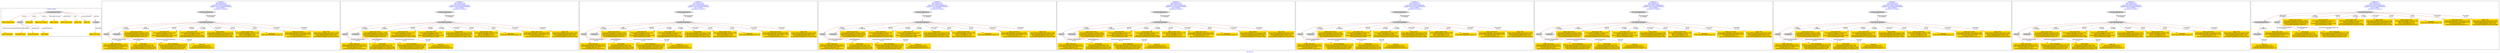 digraph n0 {
fontcolor="blue"
remincross="true"
label="s02-dma.csv"
subgraph cluster_0 {
label="1-correct model"
n2[style="filled",color="white",fillcolor="lightgray",label="CulturalHeritageObject1"];
n3[shape="plaintext",style="filled",fillcolor="gold",label="Object Earliest Date"];
n4[style="filled",color="white",fillcolor="lightgray",label="Person1"];
n5[shape="plaintext",style="filled",fillcolor="gold",label="dimensions"];
n6[shape="plaintext",style="filled",fillcolor="gold",label="Object Facet Value 1"];
n7[shape="plaintext",style="filled",fillcolor="gold",label="Object Rights"];
n8[shape="plaintext",style="filled",fillcolor="gold",label="Object Link Source"];
n9[shape="plaintext",style="filled",fillcolor="gold",label="Object Title"];
n10[shape="plaintext",style="filled",fillcolor="gold",label="Object ID"];
n11[style="filled",color="white",fillcolor="lightgray",label="Concept2"];
n12[shape="plaintext",style="filled",fillcolor="gold",label="Artist Nationality"];
n13[shape="plaintext",style="filled",fillcolor="gold",label="Artist Birth Date"];
n14[shape="plaintext",style="filled",fillcolor="gold",label="Artist Death Date"];
n15[shape="plaintext",style="filled",fillcolor="gold",label="Artist Name"];
n16[shape="plaintext",style="filled",fillcolor="gold",label="Object Work Type"];
}
subgraph cluster_1 {
label="candidate 0\nlink coherence:0.8\nnode coherence:0.8\nconfidence:0.6335270669989166\nmapping score:0.6028423556663055\ncost:212.98425\n-precision:0.47-recall:0.5"
n18[style="filled",color="white",fillcolor="lightgray",label="CulturalHeritageObject1"];
n19[style="filled",color="white",fillcolor="lightgray",label="Person1"];
n20[style="filled",color="white",fillcolor="lightgray",label="Document1"];
n21[style="filled",color="white",fillcolor="lightgray",label="EuropeanaAggregation1"];
n22[shape="plaintext",style="filled",fillcolor="gold",label="Object Facet Value 1\n[CulturalHeritageObject,medium,0.869]\n[CulturalHeritageObject,description,0.124]\n[Person,biographicalInformation,0.007]\n[CulturalHeritageObject,extent,0.0]"];
n23[shape="plaintext",style="filled",fillcolor="gold",label="Artist Birth Date\n[CulturalHeritageObject,created,0.54]\n[Person,dateOfBirth,0.214]\n[CulturalHeritageObject,description,0.149]\n[Person,dateOfDeath,0.096]"];
n24[shape="plaintext",style="filled",fillcolor="gold",label="Object Work Type\n[Person,biographicalInformation,0.657]\n[CulturalHeritageObject,description,0.322]\n[Concept,prefLabel,0.011]\n[CulturalHeritageObject,medium,0.01]"];
n25[shape="plaintext",style="filled",fillcolor="gold",label="Artist Name\n[Person,nameOfThePerson,0.575]\n[CulturalHeritageObject,title,0.186]\n[CulturalHeritageObject,description,0.166]\n[CulturalHeritageObject,provenance,0.072]"];
n26[shape="plaintext",style="filled",fillcolor="gold",label="Artist Death Date\n[CulturalHeritageObject,created,0.418]\n[Person,dateOfDeath,0.403]\n[Person,biographicalInformation,0.091]\n[CulturalHeritageObject,description,0.088]"];
n27[shape="plaintext",style="filled",fillcolor="gold",label="Object Rights\n[CulturalHeritageObject,provenance,0.679]\n[CulturalHeritageObject,rightsHolder,0.124]\n[Person,biographicalInformation,0.108]\n[CulturalHeritageObject,description,0.089]"];
n28[shape="plaintext",style="filled",fillcolor="gold",label="Object Earliest Date\n[CulturalHeritageObject,created,0.706]\n[Person,dateOfBirth,0.147]\n[Person,dateOfDeath,0.076]\n[Person,biographicalInformation,0.072]"];
n29[shape="plaintext",style="filled",fillcolor="gold",label="dimensions\n[CulturalHeritageObject,extent,1.0]"];
n30[shape="plaintext",style="filled",fillcolor="gold",label="Artist Nationality\n[Person,countryAssociatedWithThePerson,0.726]\n[CulturalHeritageObject,provenance,0.114]\n[CulturalHeritageObject,description,0.096]\n[Person,biographicalInformation,0.063]"];
n31[shape="plaintext",style="filled",fillcolor="gold",label="Object Link Source\n[CulturalHeritageObject,provenance,0.561]\n[CulturalHeritageObject,rightsHolder,0.201]\n[Concept,prefLabel,0.127]\n[Person,biographicalInformation,0.11]"];
n32[shape="plaintext",style="filled",fillcolor="gold",label="Object Title\n[CulturalHeritageObject,description,0.445]\n[Person,biographicalInformation,0.322]\n[CulturalHeritageObject,title,0.164]\n[CulturalHeritageObject,provenance,0.069]"];
n33[shape="plaintext",style="filled",fillcolor="gold",label="Object ID\n[Document,classLink,0.425]\n[Person,nameOfThePerson,0.425]\n[CulturalHeritageObject,description,0.15]"];
}
subgraph cluster_2 {
label="candidate 1\nlink coherence:0.8\nnode coherence:0.8\nconfidence:0.6335270669989166\nmapping score:0.6028423556663055\ncost:212.98425\n-precision:0.47-recall:0.5"
n35[style="filled",color="white",fillcolor="lightgray",label="CulturalHeritageObject1"];
n36[style="filled",color="white",fillcolor="lightgray",label="Person1"];
n37[style="filled",color="white",fillcolor="lightgray",label="Document1"];
n38[style="filled",color="white",fillcolor="lightgray",label="EuropeanaAggregation1"];
n39[shape="plaintext",style="filled",fillcolor="gold",label="Object Facet Value 1\n[CulturalHeritageObject,medium,0.869]\n[CulturalHeritageObject,description,0.124]\n[Person,biographicalInformation,0.007]\n[CulturalHeritageObject,extent,0.0]"];
n40[shape="plaintext",style="filled",fillcolor="gold",label="Artist Death Date\n[CulturalHeritageObject,created,0.418]\n[Person,dateOfDeath,0.403]\n[Person,biographicalInformation,0.091]\n[CulturalHeritageObject,description,0.088]"];
n41[shape="plaintext",style="filled",fillcolor="gold",label="Object Work Type\n[Person,biographicalInformation,0.657]\n[CulturalHeritageObject,description,0.322]\n[Concept,prefLabel,0.011]\n[CulturalHeritageObject,medium,0.01]"];
n42[shape="plaintext",style="filled",fillcolor="gold",label="Artist Name\n[Person,nameOfThePerson,0.575]\n[CulturalHeritageObject,title,0.186]\n[CulturalHeritageObject,description,0.166]\n[CulturalHeritageObject,provenance,0.072]"];
n43[shape="plaintext",style="filled",fillcolor="gold",label="Artist Birth Date\n[CulturalHeritageObject,created,0.54]\n[Person,dateOfBirth,0.214]\n[CulturalHeritageObject,description,0.149]\n[Person,dateOfDeath,0.096]"];
n44[shape="plaintext",style="filled",fillcolor="gold",label="Object Rights\n[CulturalHeritageObject,provenance,0.679]\n[CulturalHeritageObject,rightsHolder,0.124]\n[Person,biographicalInformation,0.108]\n[CulturalHeritageObject,description,0.089]"];
n45[shape="plaintext",style="filled",fillcolor="gold",label="Object Earliest Date\n[CulturalHeritageObject,created,0.706]\n[Person,dateOfBirth,0.147]\n[Person,dateOfDeath,0.076]\n[Person,biographicalInformation,0.072]"];
n46[shape="plaintext",style="filled",fillcolor="gold",label="dimensions\n[CulturalHeritageObject,extent,1.0]"];
n47[shape="plaintext",style="filled",fillcolor="gold",label="Artist Nationality\n[Person,countryAssociatedWithThePerson,0.726]\n[CulturalHeritageObject,provenance,0.114]\n[CulturalHeritageObject,description,0.096]\n[Person,biographicalInformation,0.063]"];
n48[shape="plaintext",style="filled",fillcolor="gold",label="Object Link Source\n[CulturalHeritageObject,provenance,0.561]\n[CulturalHeritageObject,rightsHolder,0.201]\n[Concept,prefLabel,0.127]\n[Person,biographicalInformation,0.11]"];
n49[shape="plaintext",style="filled",fillcolor="gold",label="Object Title\n[CulturalHeritageObject,description,0.445]\n[Person,biographicalInformation,0.322]\n[CulturalHeritageObject,title,0.164]\n[CulturalHeritageObject,provenance,0.069]"];
n50[shape="plaintext",style="filled",fillcolor="gold",label="Object ID\n[Document,classLink,0.425]\n[Person,nameOfThePerson,0.425]\n[CulturalHeritageObject,description,0.15]"];
}
subgraph cluster_3 {
label="candidate 2\nlink coherence:0.8\nnode coherence:0.8\nconfidence:0.6335270669989166\nmapping score:0.6028423556663055\ncost:212.98425\n-precision:0.47-recall:0.5"
n52[style="filled",color="white",fillcolor="lightgray",label="CulturalHeritageObject1"];
n53[style="filled",color="white",fillcolor="lightgray",label="Person1"];
n54[style="filled",color="white",fillcolor="lightgray",label="Document2"];
n55[style="filled",color="white",fillcolor="lightgray",label="EuropeanaAggregation1"];
n56[shape="plaintext",style="filled",fillcolor="gold",label="Object Facet Value 1\n[CulturalHeritageObject,medium,0.869]\n[CulturalHeritageObject,description,0.124]\n[Person,biographicalInformation,0.007]\n[CulturalHeritageObject,extent,0.0]"];
n57[shape="plaintext",style="filled",fillcolor="gold",label="Artist Birth Date\n[CulturalHeritageObject,created,0.54]\n[Person,dateOfBirth,0.214]\n[CulturalHeritageObject,description,0.149]\n[Person,dateOfDeath,0.096]"];
n58[shape="plaintext",style="filled",fillcolor="gold",label="Object Work Type\n[Person,biographicalInformation,0.657]\n[CulturalHeritageObject,description,0.322]\n[Concept,prefLabel,0.011]\n[CulturalHeritageObject,medium,0.01]"];
n59[shape="plaintext",style="filled",fillcolor="gold",label="Artist Name\n[Person,nameOfThePerson,0.575]\n[CulturalHeritageObject,title,0.186]\n[CulturalHeritageObject,description,0.166]\n[CulturalHeritageObject,provenance,0.072]"];
n60[shape="plaintext",style="filled",fillcolor="gold",label="Artist Death Date\n[CulturalHeritageObject,created,0.418]\n[Person,dateOfDeath,0.403]\n[Person,biographicalInformation,0.091]\n[CulturalHeritageObject,description,0.088]"];
n61[shape="plaintext",style="filled",fillcolor="gold",label="Object Rights\n[CulturalHeritageObject,provenance,0.679]\n[CulturalHeritageObject,rightsHolder,0.124]\n[Person,biographicalInformation,0.108]\n[CulturalHeritageObject,description,0.089]"];
n62[shape="plaintext",style="filled",fillcolor="gold",label="Object Earliest Date\n[CulturalHeritageObject,created,0.706]\n[Person,dateOfBirth,0.147]\n[Person,dateOfDeath,0.076]\n[Person,biographicalInformation,0.072]"];
n63[shape="plaintext",style="filled",fillcolor="gold",label="Object ID\n[Document,classLink,0.425]\n[Person,nameOfThePerson,0.425]\n[CulturalHeritageObject,description,0.15]"];
n64[shape="plaintext",style="filled",fillcolor="gold",label="dimensions\n[CulturalHeritageObject,extent,1.0]"];
n65[shape="plaintext",style="filled",fillcolor="gold",label="Artist Nationality\n[Person,countryAssociatedWithThePerson,0.726]\n[CulturalHeritageObject,provenance,0.114]\n[CulturalHeritageObject,description,0.096]\n[Person,biographicalInformation,0.063]"];
n66[shape="plaintext",style="filled",fillcolor="gold",label="Object Link Source\n[CulturalHeritageObject,provenance,0.561]\n[CulturalHeritageObject,rightsHolder,0.201]\n[Concept,prefLabel,0.127]\n[Person,biographicalInformation,0.11]"];
n67[shape="plaintext",style="filled",fillcolor="gold",label="Object Title\n[CulturalHeritageObject,description,0.445]\n[Person,biographicalInformation,0.322]\n[CulturalHeritageObject,title,0.164]\n[CulturalHeritageObject,provenance,0.069]"];
}
subgraph cluster_4 {
label="candidate 3\nlink coherence:0.8\nnode coherence:0.8\nconfidence:0.6335270669989166\nmapping score:0.6028423556663055\ncost:212.98425\n-precision:0.47-recall:0.5"
n69[style="filled",color="white",fillcolor="lightgray",label="CulturalHeritageObject1"];
n70[style="filled",color="white",fillcolor="lightgray",label="Person1"];
n71[style="filled",color="white",fillcolor="lightgray",label="Document2"];
n72[style="filled",color="white",fillcolor="lightgray",label="EuropeanaAggregation1"];
n73[shape="plaintext",style="filled",fillcolor="gold",label="Object Facet Value 1\n[CulturalHeritageObject,medium,0.869]\n[CulturalHeritageObject,description,0.124]\n[Person,biographicalInformation,0.007]\n[CulturalHeritageObject,extent,0.0]"];
n74[shape="plaintext",style="filled",fillcolor="gold",label="Artist Death Date\n[CulturalHeritageObject,created,0.418]\n[Person,dateOfDeath,0.403]\n[Person,biographicalInformation,0.091]\n[CulturalHeritageObject,description,0.088]"];
n75[shape="plaintext",style="filled",fillcolor="gold",label="Object Work Type\n[Person,biographicalInformation,0.657]\n[CulturalHeritageObject,description,0.322]\n[Concept,prefLabel,0.011]\n[CulturalHeritageObject,medium,0.01]"];
n76[shape="plaintext",style="filled",fillcolor="gold",label="Artist Name\n[Person,nameOfThePerson,0.575]\n[CulturalHeritageObject,title,0.186]\n[CulturalHeritageObject,description,0.166]\n[CulturalHeritageObject,provenance,0.072]"];
n77[shape="plaintext",style="filled",fillcolor="gold",label="Artist Birth Date\n[CulturalHeritageObject,created,0.54]\n[Person,dateOfBirth,0.214]\n[CulturalHeritageObject,description,0.149]\n[Person,dateOfDeath,0.096]"];
n78[shape="plaintext",style="filled",fillcolor="gold",label="Object Rights\n[CulturalHeritageObject,provenance,0.679]\n[CulturalHeritageObject,rightsHolder,0.124]\n[Person,biographicalInformation,0.108]\n[CulturalHeritageObject,description,0.089]"];
n79[shape="plaintext",style="filled",fillcolor="gold",label="Object Earliest Date\n[CulturalHeritageObject,created,0.706]\n[Person,dateOfBirth,0.147]\n[Person,dateOfDeath,0.076]\n[Person,biographicalInformation,0.072]"];
n80[shape="plaintext",style="filled",fillcolor="gold",label="Object ID\n[Document,classLink,0.425]\n[Person,nameOfThePerson,0.425]\n[CulturalHeritageObject,description,0.15]"];
n81[shape="plaintext",style="filled",fillcolor="gold",label="dimensions\n[CulturalHeritageObject,extent,1.0]"];
n82[shape="plaintext",style="filled",fillcolor="gold",label="Artist Nationality\n[Person,countryAssociatedWithThePerson,0.726]\n[CulturalHeritageObject,provenance,0.114]\n[CulturalHeritageObject,description,0.096]\n[Person,biographicalInformation,0.063]"];
n83[shape="plaintext",style="filled",fillcolor="gold",label="Object Link Source\n[CulturalHeritageObject,provenance,0.561]\n[CulturalHeritageObject,rightsHolder,0.201]\n[Concept,prefLabel,0.127]\n[Person,biographicalInformation,0.11]"];
n84[shape="plaintext",style="filled",fillcolor="gold",label="Object Title\n[CulturalHeritageObject,description,0.445]\n[Person,biographicalInformation,0.322]\n[CulturalHeritageObject,title,0.164]\n[CulturalHeritageObject,provenance,0.069]"];
}
subgraph cluster_5 {
label="candidate 4\nlink coherence:0.8\nnode coherence:0.8\nconfidence:0.6335270669989166\nmapping score:0.6028423556663055\ncost:212.98425\n-precision:0.47-recall:0.5"
n86[style="filled",color="white",fillcolor="lightgray",label="CulturalHeritageObject1"];
n87[style="filled",color="white",fillcolor="lightgray",label="Person1"];
n88[style="filled",color="white",fillcolor="lightgray",label="Document1"];
n89[style="filled",color="white",fillcolor="lightgray",label="EuropeanaAggregation1"];
n90[shape="plaintext",style="filled",fillcolor="gold",label="Object Facet Value 1\n[CulturalHeritageObject,medium,0.869]\n[CulturalHeritageObject,description,0.124]\n[Person,biographicalInformation,0.007]\n[CulturalHeritageObject,extent,0.0]"];
n91[shape="plaintext",style="filled",fillcolor="gold",label="Artist Birth Date\n[CulturalHeritageObject,created,0.54]\n[Person,dateOfBirth,0.214]\n[CulturalHeritageObject,description,0.149]\n[Person,dateOfDeath,0.096]"];
n92[shape="plaintext",style="filled",fillcolor="gold",label="Object Work Type\n[Person,biographicalInformation,0.657]\n[CulturalHeritageObject,description,0.322]\n[Concept,prefLabel,0.011]\n[CulturalHeritageObject,medium,0.01]"];
n93[shape="plaintext",style="filled",fillcolor="gold",label="Artist Name\n[Person,nameOfThePerson,0.575]\n[CulturalHeritageObject,title,0.186]\n[CulturalHeritageObject,description,0.166]\n[CulturalHeritageObject,provenance,0.072]"];
n94[shape="plaintext",style="filled",fillcolor="gold",label="Artist Death Date\n[CulturalHeritageObject,created,0.418]\n[Person,dateOfDeath,0.403]\n[Person,biographicalInformation,0.091]\n[CulturalHeritageObject,description,0.088]"];
n95[shape="plaintext",style="filled",fillcolor="gold",label="Object Earliest Date\n[CulturalHeritageObject,created,0.706]\n[Person,dateOfBirth,0.147]\n[Person,dateOfDeath,0.076]\n[Person,biographicalInformation,0.072]"];
n96[shape="plaintext",style="filled",fillcolor="gold",label="Object Link Source\n[CulturalHeritageObject,provenance,0.561]\n[CulturalHeritageObject,rightsHolder,0.201]\n[Concept,prefLabel,0.127]\n[Person,biographicalInformation,0.11]"];
n97[shape="plaintext",style="filled",fillcolor="gold",label="dimensions\n[CulturalHeritageObject,extent,1.0]"];
n98[shape="plaintext",style="filled",fillcolor="gold",label="Artist Nationality\n[Person,countryAssociatedWithThePerson,0.726]\n[CulturalHeritageObject,provenance,0.114]\n[CulturalHeritageObject,description,0.096]\n[Person,biographicalInformation,0.063]"];
n99[shape="plaintext",style="filled",fillcolor="gold",label="Object Rights\n[CulturalHeritageObject,provenance,0.679]\n[CulturalHeritageObject,rightsHolder,0.124]\n[Person,biographicalInformation,0.108]\n[CulturalHeritageObject,description,0.089]"];
n100[shape="plaintext",style="filled",fillcolor="gold",label="Object Title\n[CulturalHeritageObject,description,0.445]\n[Person,biographicalInformation,0.322]\n[CulturalHeritageObject,title,0.164]\n[CulturalHeritageObject,provenance,0.069]"];
n101[shape="plaintext",style="filled",fillcolor="gold",label="Object ID\n[Document,classLink,0.425]\n[Person,nameOfThePerson,0.425]\n[CulturalHeritageObject,description,0.15]"];
}
subgraph cluster_6 {
label="candidate 5\nlink coherence:0.8\nnode coherence:0.8\nconfidence:0.6335270669989166\nmapping score:0.6028423556663055\ncost:212.98434\n-precision:0.47-recall:0.5"
n103[style="filled",color="white",fillcolor="lightgray",label="CulturalHeritageObject1"];
n104[style="filled",color="white",fillcolor="lightgray",label="Person2"];
n105[style="filled",color="white",fillcolor="lightgray",label="Document1"];
n106[style="filled",color="white",fillcolor="lightgray",label="EuropeanaAggregation1"];
n107[shape="plaintext",style="filled",fillcolor="gold",label="Object Facet Value 1\n[CulturalHeritageObject,medium,0.869]\n[CulturalHeritageObject,description,0.124]\n[Person,biographicalInformation,0.007]\n[CulturalHeritageObject,extent,0.0]"];
n108[shape="plaintext",style="filled",fillcolor="gold",label="Artist Birth Date\n[CulturalHeritageObject,created,0.54]\n[Person,dateOfBirth,0.214]\n[CulturalHeritageObject,description,0.149]\n[Person,dateOfDeath,0.096]"];
n109[shape="plaintext",style="filled",fillcolor="gold",label="Artist Death Date\n[CulturalHeritageObject,created,0.418]\n[Person,dateOfDeath,0.403]\n[Person,biographicalInformation,0.091]\n[CulturalHeritageObject,description,0.088]"];
n110[shape="plaintext",style="filled",fillcolor="gold",label="Object Work Type\n[Person,biographicalInformation,0.657]\n[CulturalHeritageObject,description,0.322]\n[Concept,prefLabel,0.011]\n[CulturalHeritageObject,medium,0.01]"];
n111[shape="plaintext",style="filled",fillcolor="gold",label="Object Rights\n[CulturalHeritageObject,provenance,0.679]\n[CulturalHeritageObject,rightsHolder,0.124]\n[Person,biographicalInformation,0.108]\n[CulturalHeritageObject,description,0.089]"];
n112[shape="plaintext",style="filled",fillcolor="gold",label="Object Earliest Date\n[CulturalHeritageObject,created,0.706]\n[Person,dateOfBirth,0.147]\n[Person,dateOfDeath,0.076]\n[Person,biographicalInformation,0.072]"];
n113[shape="plaintext",style="filled",fillcolor="gold",label="dimensions\n[CulturalHeritageObject,extent,1.0]"];
n114[shape="plaintext",style="filled",fillcolor="gold",label="Artist Nationality\n[Person,countryAssociatedWithThePerson,0.726]\n[CulturalHeritageObject,provenance,0.114]\n[CulturalHeritageObject,description,0.096]\n[Person,biographicalInformation,0.063]"];
n115[shape="plaintext",style="filled",fillcolor="gold",label="Artist Name\n[Person,nameOfThePerson,0.575]\n[CulturalHeritageObject,title,0.186]\n[CulturalHeritageObject,description,0.166]\n[CulturalHeritageObject,provenance,0.072]"];
n116[shape="plaintext",style="filled",fillcolor="gold",label="Object Link Source\n[CulturalHeritageObject,provenance,0.561]\n[CulturalHeritageObject,rightsHolder,0.201]\n[Concept,prefLabel,0.127]\n[Person,biographicalInformation,0.11]"];
n117[shape="plaintext",style="filled",fillcolor="gold",label="Object Title\n[CulturalHeritageObject,description,0.445]\n[Person,biographicalInformation,0.322]\n[CulturalHeritageObject,title,0.164]\n[CulturalHeritageObject,provenance,0.069]"];
n118[shape="plaintext",style="filled",fillcolor="gold",label="Object ID\n[Document,classLink,0.425]\n[Person,nameOfThePerson,0.425]\n[CulturalHeritageObject,description,0.15]"];
}
subgraph cluster_7 {
label="candidate 6\nlink coherence:0.8\nnode coherence:0.8\nconfidence:0.6335270669989166\nmapping score:0.6028423556663055\ncost:212.98434\n-precision:0.47-recall:0.5"
n120[style="filled",color="white",fillcolor="lightgray",label="CulturalHeritageObject1"];
n121[style="filled",color="white",fillcolor="lightgray",label="Person2"];
n122[style="filled",color="white",fillcolor="lightgray",label="Document1"];
n123[style="filled",color="white",fillcolor="lightgray",label="EuropeanaAggregation1"];
n124[shape="plaintext",style="filled",fillcolor="gold",label="Object Facet Value 1\n[CulturalHeritageObject,medium,0.869]\n[CulturalHeritageObject,description,0.124]\n[Person,biographicalInformation,0.007]\n[CulturalHeritageObject,extent,0.0]"];
n125[shape="plaintext",style="filled",fillcolor="gold",label="Artist Death Date\n[CulturalHeritageObject,created,0.418]\n[Person,dateOfDeath,0.403]\n[Person,biographicalInformation,0.091]\n[CulturalHeritageObject,description,0.088]"];
n126[shape="plaintext",style="filled",fillcolor="gold",label="Artist Birth Date\n[CulturalHeritageObject,created,0.54]\n[Person,dateOfBirth,0.214]\n[CulturalHeritageObject,description,0.149]\n[Person,dateOfDeath,0.096]"];
n127[shape="plaintext",style="filled",fillcolor="gold",label="Object Work Type\n[Person,biographicalInformation,0.657]\n[CulturalHeritageObject,description,0.322]\n[Concept,prefLabel,0.011]\n[CulturalHeritageObject,medium,0.01]"];
n128[shape="plaintext",style="filled",fillcolor="gold",label="Object Rights\n[CulturalHeritageObject,provenance,0.679]\n[CulturalHeritageObject,rightsHolder,0.124]\n[Person,biographicalInformation,0.108]\n[CulturalHeritageObject,description,0.089]"];
n129[shape="plaintext",style="filled",fillcolor="gold",label="Object Earliest Date\n[CulturalHeritageObject,created,0.706]\n[Person,dateOfBirth,0.147]\n[Person,dateOfDeath,0.076]\n[Person,biographicalInformation,0.072]"];
n130[shape="plaintext",style="filled",fillcolor="gold",label="dimensions\n[CulturalHeritageObject,extent,1.0]"];
n131[shape="plaintext",style="filled",fillcolor="gold",label="Artist Nationality\n[Person,countryAssociatedWithThePerson,0.726]\n[CulturalHeritageObject,provenance,0.114]\n[CulturalHeritageObject,description,0.096]\n[Person,biographicalInformation,0.063]"];
n132[shape="plaintext",style="filled",fillcolor="gold",label="Artist Name\n[Person,nameOfThePerson,0.575]\n[CulturalHeritageObject,title,0.186]\n[CulturalHeritageObject,description,0.166]\n[CulturalHeritageObject,provenance,0.072]"];
n133[shape="plaintext",style="filled",fillcolor="gold",label="Object Link Source\n[CulturalHeritageObject,provenance,0.561]\n[CulturalHeritageObject,rightsHolder,0.201]\n[Concept,prefLabel,0.127]\n[Person,biographicalInformation,0.11]"];
n134[shape="plaintext",style="filled",fillcolor="gold",label="Object Title\n[CulturalHeritageObject,description,0.445]\n[Person,biographicalInformation,0.322]\n[CulturalHeritageObject,title,0.164]\n[CulturalHeritageObject,provenance,0.069]"];
n135[shape="plaintext",style="filled",fillcolor="gold",label="Object ID\n[Document,classLink,0.425]\n[Person,nameOfThePerson,0.425]\n[CulturalHeritageObject,description,0.15]"];
}
subgraph cluster_8 {
label="candidate 7\nlink coherence:0.8\nnode coherence:0.8\nconfidence:0.6335270669989166\nmapping score:0.6028423556663055\ncost:212.98434\n-precision:0.47-recall:0.5"
n137[style="filled",color="white",fillcolor="lightgray",label="CulturalHeritageObject1"];
n138[style="filled",color="white",fillcolor="lightgray",label="Person2"];
n139[style="filled",color="white",fillcolor="lightgray",label="Document2"];
n140[style="filled",color="white",fillcolor="lightgray",label="EuropeanaAggregation1"];
n141[shape="plaintext",style="filled",fillcolor="gold",label="Object Facet Value 1\n[CulturalHeritageObject,medium,0.869]\n[CulturalHeritageObject,description,0.124]\n[Person,biographicalInformation,0.007]\n[CulturalHeritageObject,extent,0.0]"];
n142[shape="plaintext",style="filled",fillcolor="gold",label="Artist Birth Date\n[CulturalHeritageObject,created,0.54]\n[Person,dateOfBirth,0.214]\n[CulturalHeritageObject,description,0.149]\n[Person,dateOfDeath,0.096]"];
n143[shape="plaintext",style="filled",fillcolor="gold",label="Artist Death Date\n[CulturalHeritageObject,created,0.418]\n[Person,dateOfDeath,0.403]\n[Person,biographicalInformation,0.091]\n[CulturalHeritageObject,description,0.088]"];
n144[shape="plaintext",style="filled",fillcolor="gold",label="Object Work Type\n[Person,biographicalInformation,0.657]\n[CulturalHeritageObject,description,0.322]\n[Concept,prefLabel,0.011]\n[CulturalHeritageObject,medium,0.01]"];
n145[shape="plaintext",style="filled",fillcolor="gold",label="Object Rights\n[CulturalHeritageObject,provenance,0.679]\n[CulturalHeritageObject,rightsHolder,0.124]\n[Person,biographicalInformation,0.108]\n[CulturalHeritageObject,description,0.089]"];
n146[shape="plaintext",style="filled",fillcolor="gold",label="Object Earliest Date\n[CulturalHeritageObject,created,0.706]\n[Person,dateOfBirth,0.147]\n[Person,dateOfDeath,0.076]\n[Person,biographicalInformation,0.072]"];
n147[shape="plaintext",style="filled",fillcolor="gold",label="Object ID\n[Document,classLink,0.425]\n[Person,nameOfThePerson,0.425]\n[CulturalHeritageObject,description,0.15]"];
n148[shape="plaintext",style="filled",fillcolor="gold",label="dimensions\n[CulturalHeritageObject,extent,1.0]"];
n149[shape="plaintext",style="filled",fillcolor="gold",label="Artist Nationality\n[Person,countryAssociatedWithThePerson,0.726]\n[CulturalHeritageObject,provenance,0.114]\n[CulturalHeritageObject,description,0.096]\n[Person,biographicalInformation,0.063]"];
n150[shape="plaintext",style="filled",fillcolor="gold",label="Artist Name\n[Person,nameOfThePerson,0.575]\n[CulturalHeritageObject,title,0.186]\n[CulturalHeritageObject,description,0.166]\n[CulturalHeritageObject,provenance,0.072]"];
n151[shape="plaintext",style="filled",fillcolor="gold",label="Object Link Source\n[CulturalHeritageObject,provenance,0.561]\n[CulturalHeritageObject,rightsHolder,0.201]\n[Concept,prefLabel,0.127]\n[Person,biographicalInformation,0.11]"];
n152[shape="plaintext",style="filled",fillcolor="gold",label="Object Title\n[CulturalHeritageObject,description,0.445]\n[Person,biographicalInformation,0.322]\n[CulturalHeritageObject,title,0.164]\n[CulturalHeritageObject,provenance,0.069]"];
}
subgraph cluster_9 {
label="candidate 8\nlink coherence:0.8\nnode coherence:0.8\nconfidence:0.6335270669989166\nmapping score:0.6028423556663055\ncost:212.98434\n-precision:0.47-recall:0.5"
n154[style="filled",color="white",fillcolor="lightgray",label="CulturalHeritageObject1"];
n155[style="filled",color="white",fillcolor="lightgray",label="Person2"];
n156[style="filled",color="white",fillcolor="lightgray",label="Document2"];
n157[style="filled",color="white",fillcolor="lightgray",label="EuropeanaAggregation1"];
n158[shape="plaintext",style="filled",fillcolor="gold",label="Object Facet Value 1\n[CulturalHeritageObject,medium,0.869]\n[CulturalHeritageObject,description,0.124]\n[Person,biographicalInformation,0.007]\n[CulturalHeritageObject,extent,0.0]"];
n159[shape="plaintext",style="filled",fillcolor="gold",label="Artist Death Date\n[CulturalHeritageObject,created,0.418]\n[Person,dateOfDeath,0.403]\n[Person,biographicalInformation,0.091]\n[CulturalHeritageObject,description,0.088]"];
n160[shape="plaintext",style="filled",fillcolor="gold",label="Artist Birth Date\n[CulturalHeritageObject,created,0.54]\n[Person,dateOfBirth,0.214]\n[CulturalHeritageObject,description,0.149]\n[Person,dateOfDeath,0.096]"];
n161[shape="plaintext",style="filled",fillcolor="gold",label="Object Work Type\n[Person,biographicalInformation,0.657]\n[CulturalHeritageObject,description,0.322]\n[Concept,prefLabel,0.011]\n[CulturalHeritageObject,medium,0.01]"];
n162[shape="plaintext",style="filled",fillcolor="gold",label="Object Rights\n[CulturalHeritageObject,provenance,0.679]\n[CulturalHeritageObject,rightsHolder,0.124]\n[Person,biographicalInformation,0.108]\n[CulturalHeritageObject,description,0.089]"];
n163[shape="plaintext",style="filled",fillcolor="gold",label="Object Earliest Date\n[CulturalHeritageObject,created,0.706]\n[Person,dateOfBirth,0.147]\n[Person,dateOfDeath,0.076]\n[Person,biographicalInformation,0.072]"];
n164[shape="plaintext",style="filled",fillcolor="gold",label="Object ID\n[Document,classLink,0.425]\n[Person,nameOfThePerson,0.425]\n[CulturalHeritageObject,description,0.15]"];
n165[shape="plaintext",style="filled",fillcolor="gold",label="dimensions\n[CulturalHeritageObject,extent,1.0]"];
n166[shape="plaintext",style="filled",fillcolor="gold",label="Artist Nationality\n[Person,countryAssociatedWithThePerson,0.726]\n[CulturalHeritageObject,provenance,0.114]\n[CulturalHeritageObject,description,0.096]\n[Person,biographicalInformation,0.063]"];
n167[shape="plaintext",style="filled",fillcolor="gold",label="Artist Name\n[Person,nameOfThePerson,0.575]\n[CulturalHeritageObject,title,0.186]\n[CulturalHeritageObject,description,0.166]\n[CulturalHeritageObject,provenance,0.072]"];
n168[shape="plaintext",style="filled",fillcolor="gold",label="Object Link Source\n[CulturalHeritageObject,provenance,0.561]\n[CulturalHeritageObject,rightsHolder,0.201]\n[Concept,prefLabel,0.127]\n[Person,biographicalInformation,0.11]"];
n169[shape="plaintext",style="filled",fillcolor="gold",label="Object Title\n[CulturalHeritageObject,description,0.445]\n[Person,biographicalInformation,0.322]\n[CulturalHeritageObject,title,0.164]\n[CulturalHeritageObject,provenance,0.069]"];
}
subgraph cluster_10 {
label="candidate 9\nlink coherence:0.8\nnode coherence:0.8\nconfidence:0.6335270669989166\nmapping score:0.6028423556663055\ncost:212.98613\n-precision:0.47-recall:0.5"
n171[style="filled",color="white",fillcolor="lightgray",label="CulturalHeritageObject1"];
n172[style="filled",color="white",fillcolor="lightgray",label="CulturalHeritageObject2"];
n173[style="filled",color="white",fillcolor="lightgray",label="Person1"];
n174[style="filled",color="white",fillcolor="lightgray",label="Document1"];
n175[shape="plaintext",style="filled",fillcolor="gold",label="Object Facet Value 1\n[CulturalHeritageObject,medium,0.869]\n[CulturalHeritageObject,description,0.124]\n[Person,biographicalInformation,0.007]\n[CulturalHeritageObject,extent,0.0]"];
n176[shape="plaintext",style="filled",fillcolor="gold",label="Artist Birth Date\n[CulturalHeritageObject,created,0.54]\n[Person,dateOfBirth,0.214]\n[CulturalHeritageObject,description,0.149]\n[Person,dateOfDeath,0.096]"];
n177[shape="plaintext",style="filled",fillcolor="gold",label="Object Work Type\n[Person,biographicalInformation,0.657]\n[CulturalHeritageObject,description,0.322]\n[Concept,prefLabel,0.011]\n[CulturalHeritageObject,medium,0.01]"];
n178[shape="plaintext",style="filled",fillcolor="gold",label="Artist Name\n[Person,nameOfThePerson,0.575]\n[CulturalHeritageObject,title,0.186]\n[CulturalHeritageObject,description,0.166]\n[CulturalHeritageObject,provenance,0.072]"];
n179[shape="plaintext",style="filled",fillcolor="gold",label="Artist Death Date\n[CulturalHeritageObject,created,0.418]\n[Person,dateOfDeath,0.403]\n[Person,biographicalInformation,0.091]\n[CulturalHeritageObject,description,0.088]"];
n180[shape="plaintext",style="filled",fillcolor="gold",label="Object Rights\n[CulturalHeritageObject,provenance,0.679]\n[CulturalHeritageObject,rightsHolder,0.124]\n[Person,biographicalInformation,0.108]\n[CulturalHeritageObject,description,0.089]"];
n181[shape="plaintext",style="filled",fillcolor="gold",label="Object Earliest Date\n[CulturalHeritageObject,created,0.706]\n[Person,dateOfBirth,0.147]\n[Person,dateOfDeath,0.076]\n[Person,biographicalInformation,0.072]"];
n182[shape="plaintext",style="filled",fillcolor="gold",label="dimensions\n[CulturalHeritageObject,extent,1.0]"];
n183[shape="plaintext",style="filled",fillcolor="gold",label="Artist Nationality\n[Person,countryAssociatedWithThePerson,0.726]\n[CulturalHeritageObject,provenance,0.114]\n[CulturalHeritageObject,description,0.096]\n[Person,biographicalInformation,0.063]"];
n184[shape="plaintext",style="filled",fillcolor="gold",label="Object Link Source\n[CulturalHeritageObject,provenance,0.561]\n[CulturalHeritageObject,rightsHolder,0.201]\n[Concept,prefLabel,0.127]\n[Person,biographicalInformation,0.11]"];
n185[shape="plaintext",style="filled",fillcolor="gold",label="Object Title\n[CulturalHeritageObject,description,0.445]\n[Person,biographicalInformation,0.322]\n[CulturalHeritageObject,title,0.164]\n[CulturalHeritageObject,provenance,0.069]"];
n186[shape="plaintext",style="filled",fillcolor="gold",label="Object ID\n[Document,classLink,0.425]\n[Person,nameOfThePerson,0.425]\n[CulturalHeritageObject,description,0.15]"];
}
n2 -> n3[color="brown",fontcolor="black",label="created"]
n2 -> n4[color="brown",fontcolor="black",label="creator"]
n2 -> n5[color="brown",fontcolor="black",label="extent"]
n2 -> n6[color="brown",fontcolor="black",label="medium"]
n2 -> n7[color="brown",fontcolor="black",label="provenance"]
n2 -> n8[color="brown",fontcolor="black",label="rightsHolder"]
n2 -> n9[color="brown",fontcolor="black",label="title"]
n2 -> n10[color="brown",fontcolor="black",label="accessionNumber"]
n2 -> n11[color="brown",fontcolor="black",label="hasType"]
n4 -> n12[color="brown",fontcolor="black",label="countryAssociatedWithThePerson"]
n4 -> n13[color="brown",fontcolor="black",label="dateOfBirth"]
n4 -> n14[color="brown",fontcolor="black",label="dateOfDeath"]
n4 -> n15[color="brown",fontcolor="black",label="nameOfThePerson"]
n11 -> n16[color="brown",fontcolor="black",label="prefLabel"]
n18 -> n19[color="brown",fontcolor="black",label="creator\nw=0.99287"]
n18 -> n20[color="brown",fontcolor="black",label="page\nw=0.99749"]
n21 -> n18[color="brown",fontcolor="black",label="aggregatedCHO\nw=0.99389"]
n18 -> n22[color="brown",fontcolor="black",label="medium\nw=1.0"]
n18 -> n23[color="brown",fontcolor="black",label="created\nw=100.0"]
n19 -> n24[color="brown",fontcolor="black",label="biographicalInformation\nw=1.0"]
n19 -> n25[color="brown",fontcolor="black",label="nameOfThePerson\nw=1.0"]
n18 -> n26[color="brown",fontcolor="black",label="created\nw=100.0"]
n18 -> n27[color="brown",fontcolor="black",label="provenance\nw=1.0"]
n18 -> n28[color="brown",fontcolor="black",label="created\nw=1.0"]
n18 -> n29[color="brown",fontcolor="black",label="extent\nw=1.0"]
n19 -> n30[color="brown",fontcolor="black",label="countryAssociatedWithThePerson\nw=1.0"]
n18 -> n31[color="brown",fontcolor="black",label="provenance\nw=1.0"]
n18 -> n32[color="brown",fontcolor="black",label="description\nw=1.0"]
n20 -> n33[color="brown",fontcolor="black",label="classLink\nw=1.0"]
n35 -> n36[color="brown",fontcolor="black",label="creator\nw=0.99287"]
n35 -> n37[color="brown",fontcolor="black",label="page\nw=0.99749"]
n38 -> n35[color="brown",fontcolor="black",label="aggregatedCHO\nw=0.99389"]
n35 -> n39[color="brown",fontcolor="black",label="medium\nw=1.0"]
n35 -> n40[color="brown",fontcolor="black",label="created\nw=100.0"]
n36 -> n41[color="brown",fontcolor="black",label="biographicalInformation\nw=1.0"]
n36 -> n42[color="brown",fontcolor="black",label="nameOfThePerson\nw=1.0"]
n35 -> n43[color="brown",fontcolor="black",label="created\nw=100.0"]
n35 -> n44[color="brown",fontcolor="black",label="provenance\nw=1.0"]
n35 -> n45[color="brown",fontcolor="black",label="created\nw=1.0"]
n35 -> n46[color="brown",fontcolor="black",label="extent\nw=1.0"]
n36 -> n47[color="brown",fontcolor="black",label="countryAssociatedWithThePerson\nw=1.0"]
n35 -> n48[color="brown",fontcolor="black",label="provenance\nw=1.0"]
n35 -> n49[color="brown",fontcolor="black",label="description\nw=1.0"]
n37 -> n50[color="brown",fontcolor="black",label="classLink\nw=1.0"]
n52 -> n53[color="brown",fontcolor="black",label="creator\nw=0.99287"]
n52 -> n54[color="brown",fontcolor="black",label="page\nw=0.99749"]
n55 -> n52[color="brown",fontcolor="black",label="aggregatedCHO\nw=0.99389"]
n52 -> n56[color="brown",fontcolor="black",label="medium\nw=1.0"]
n52 -> n57[color="brown",fontcolor="black",label="created\nw=100.0"]
n53 -> n58[color="brown",fontcolor="black",label="biographicalInformation\nw=1.0"]
n53 -> n59[color="brown",fontcolor="black",label="nameOfThePerson\nw=1.0"]
n52 -> n60[color="brown",fontcolor="black",label="created\nw=100.0"]
n52 -> n61[color="brown",fontcolor="black",label="provenance\nw=1.0"]
n52 -> n62[color="brown",fontcolor="black",label="created\nw=1.0"]
n54 -> n63[color="brown",fontcolor="black",label="classLink\nw=1.0"]
n52 -> n64[color="brown",fontcolor="black",label="extent\nw=1.0"]
n53 -> n65[color="brown",fontcolor="black",label="countryAssociatedWithThePerson\nw=1.0"]
n52 -> n66[color="brown",fontcolor="black",label="provenance\nw=1.0"]
n52 -> n67[color="brown",fontcolor="black",label="description\nw=1.0"]
n69 -> n70[color="brown",fontcolor="black",label="creator\nw=0.99287"]
n69 -> n71[color="brown",fontcolor="black",label="page\nw=0.99749"]
n72 -> n69[color="brown",fontcolor="black",label="aggregatedCHO\nw=0.99389"]
n69 -> n73[color="brown",fontcolor="black",label="medium\nw=1.0"]
n69 -> n74[color="brown",fontcolor="black",label="created\nw=100.0"]
n70 -> n75[color="brown",fontcolor="black",label="biographicalInformation\nw=1.0"]
n70 -> n76[color="brown",fontcolor="black",label="nameOfThePerson\nw=1.0"]
n69 -> n77[color="brown",fontcolor="black",label="created\nw=100.0"]
n69 -> n78[color="brown",fontcolor="black",label="provenance\nw=1.0"]
n69 -> n79[color="brown",fontcolor="black",label="created\nw=1.0"]
n71 -> n80[color="brown",fontcolor="black",label="classLink\nw=1.0"]
n69 -> n81[color="brown",fontcolor="black",label="extent\nw=1.0"]
n70 -> n82[color="brown",fontcolor="black",label="countryAssociatedWithThePerson\nw=1.0"]
n69 -> n83[color="brown",fontcolor="black",label="provenance\nw=1.0"]
n69 -> n84[color="brown",fontcolor="black",label="description\nw=1.0"]
n86 -> n87[color="brown",fontcolor="black",label="creator\nw=0.99287"]
n86 -> n88[color="brown",fontcolor="black",label="page\nw=0.99749"]
n89 -> n86[color="brown",fontcolor="black",label="aggregatedCHO\nw=0.99389"]
n86 -> n90[color="brown",fontcolor="black",label="medium\nw=1.0"]
n86 -> n91[color="brown",fontcolor="black",label="created\nw=100.0"]
n87 -> n92[color="brown",fontcolor="black",label="biographicalInformation\nw=1.0"]
n87 -> n93[color="brown",fontcolor="black",label="nameOfThePerson\nw=1.0"]
n86 -> n94[color="brown",fontcolor="black",label="created\nw=100.0"]
n86 -> n95[color="brown",fontcolor="black",label="created\nw=1.0"]
n86 -> n96[color="brown",fontcolor="black",label="provenance\nw=1.0"]
n86 -> n97[color="brown",fontcolor="black",label="extent\nw=1.0"]
n87 -> n98[color="brown",fontcolor="black",label="countryAssociatedWithThePerson\nw=1.0"]
n86 -> n99[color="brown",fontcolor="black",label="provenance\nw=1.0"]
n86 -> n100[color="brown",fontcolor="black",label="description\nw=1.0"]
n88 -> n101[color="brown",fontcolor="black",label="classLink\nw=1.0"]
n103 -> n104[color="brown",fontcolor="black",label="creator\nw=0.99296"]
n103 -> n105[color="brown",fontcolor="black",label="page\nw=0.99749"]
n106 -> n103[color="brown",fontcolor="black",label="aggregatedCHO\nw=0.99389"]
n103 -> n107[color="brown",fontcolor="black",label="medium\nw=1.0"]
n103 -> n108[color="brown",fontcolor="black",label="created\nw=100.0"]
n103 -> n109[color="brown",fontcolor="black",label="created\nw=100.0"]
n104 -> n110[color="brown",fontcolor="black",label="biographicalInformation\nw=1.0"]
n103 -> n111[color="brown",fontcolor="black",label="provenance\nw=1.0"]
n103 -> n112[color="brown",fontcolor="black",label="created\nw=1.0"]
n103 -> n113[color="brown",fontcolor="black",label="extent\nw=1.0"]
n104 -> n114[color="brown",fontcolor="black",label="countryAssociatedWithThePerson\nw=1.0"]
n104 -> n115[color="brown",fontcolor="black",label="nameOfThePerson\nw=1.0"]
n103 -> n116[color="brown",fontcolor="black",label="provenance\nw=1.0"]
n103 -> n117[color="brown",fontcolor="black",label="description\nw=1.0"]
n105 -> n118[color="brown",fontcolor="black",label="classLink\nw=1.0"]
n120 -> n121[color="brown",fontcolor="black",label="creator\nw=0.99296"]
n120 -> n122[color="brown",fontcolor="black",label="page\nw=0.99749"]
n123 -> n120[color="brown",fontcolor="black",label="aggregatedCHO\nw=0.99389"]
n120 -> n124[color="brown",fontcolor="black",label="medium\nw=1.0"]
n120 -> n125[color="brown",fontcolor="black",label="created\nw=100.0"]
n120 -> n126[color="brown",fontcolor="black",label="created\nw=100.0"]
n121 -> n127[color="brown",fontcolor="black",label="biographicalInformation\nw=1.0"]
n120 -> n128[color="brown",fontcolor="black",label="provenance\nw=1.0"]
n120 -> n129[color="brown",fontcolor="black",label="created\nw=1.0"]
n120 -> n130[color="brown",fontcolor="black",label="extent\nw=1.0"]
n121 -> n131[color="brown",fontcolor="black",label="countryAssociatedWithThePerson\nw=1.0"]
n121 -> n132[color="brown",fontcolor="black",label="nameOfThePerson\nw=1.0"]
n120 -> n133[color="brown",fontcolor="black",label="provenance\nw=1.0"]
n120 -> n134[color="brown",fontcolor="black",label="description\nw=1.0"]
n122 -> n135[color="brown",fontcolor="black",label="classLink\nw=1.0"]
n137 -> n138[color="brown",fontcolor="black",label="creator\nw=0.99296"]
n137 -> n139[color="brown",fontcolor="black",label="page\nw=0.99749"]
n140 -> n137[color="brown",fontcolor="black",label="aggregatedCHO\nw=0.99389"]
n137 -> n141[color="brown",fontcolor="black",label="medium\nw=1.0"]
n137 -> n142[color="brown",fontcolor="black",label="created\nw=100.0"]
n137 -> n143[color="brown",fontcolor="black",label="created\nw=100.0"]
n138 -> n144[color="brown",fontcolor="black",label="biographicalInformation\nw=1.0"]
n137 -> n145[color="brown",fontcolor="black",label="provenance\nw=1.0"]
n137 -> n146[color="brown",fontcolor="black",label="created\nw=1.0"]
n139 -> n147[color="brown",fontcolor="black",label="classLink\nw=1.0"]
n137 -> n148[color="brown",fontcolor="black",label="extent\nw=1.0"]
n138 -> n149[color="brown",fontcolor="black",label="countryAssociatedWithThePerson\nw=1.0"]
n138 -> n150[color="brown",fontcolor="black",label="nameOfThePerson\nw=1.0"]
n137 -> n151[color="brown",fontcolor="black",label="provenance\nw=1.0"]
n137 -> n152[color="brown",fontcolor="black",label="description\nw=1.0"]
n154 -> n155[color="brown",fontcolor="black",label="creator\nw=0.99296"]
n154 -> n156[color="brown",fontcolor="black",label="page\nw=0.99749"]
n157 -> n154[color="brown",fontcolor="black",label="aggregatedCHO\nw=0.99389"]
n154 -> n158[color="brown",fontcolor="black",label="medium\nw=1.0"]
n154 -> n159[color="brown",fontcolor="black",label="created\nw=100.0"]
n154 -> n160[color="brown",fontcolor="black",label="created\nw=100.0"]
n155 -> n161[color="brown",fontcolor="black",label="biographicalInformation\nw=1.0"]
n154 -> n162[color="brown",fontcolor="black",label="provenance\nw=1.0"]
n154 -> n163[color="brown",fontcolor="black",label="created\nw=1.0"]
n156 -> n164[color="brown",fontcolor="black",label="classLink\nw=1.0"]
n154 -> n165[color="brown",fontcolor="black",label="extent\nw=1.0"]
n155 -> n166[color="brown",fontcolor="black",label="countryAssociatedWithThePerson\nw=1.0"]
n155 -> n167[color="brown",fontcolor="black",label="nameOfThePerson\nw=1.0"]
n154 -> n168[color="brown",fontcolor="black",label="provenance\nw=1.0"]
n154 -> n169[color="brown",fontcolor="black",label="description\nw=1.0"]
n171 -> n172[color="brown",fontcolor="black",label="isRelatedTo\nw=0.99577"]
n171 -> n173[color="brown",fontcolor="black",label="creator\nw=0.99287"]
n172 -> n174[color="brown",fontcolor="black",label="page\nw=0.99749"]
n171 -> n175[color="brown",fontcolor="black",label="medium\nw=1.0"]
n171 -> n176[color="brown",fontcolor="black",label="created\nw=100.0"]
n173 -> n177[color="brown",fontcolor="black",label="biographicalInformation\nw=1.0"]
n173 -> n178[color="brown",fontcolor="black",label="nameOfThePerson\nw=1.0"]
n171 -> n179[color="brown",fontcolor="black",label="created\nw=100.0"]
n171 -> n180[color="brown",fontcolor="black",label="provenance\nw=1.0"]
n171 -> n181[color="brown",fontcolor="black",label="created\nw=1.0"]
n171 -> n182[color="brown",fontcolor="black",label="extent\nw=1.0"]
n173 -> n183[color="brown",fontcolor="black",label="countryAssociatedWithThePerson\nw=1.0"]
n171 -> n184[color="brown",fontcolor="black",label="provenance\nw=1.0"]
n171 -> n185[color="brown",fontcolor="black",label="description\nw=1.0"]
n174 -> n186[color="brown",fontcolor="black",label="classLink\nw=1.0"]
}
